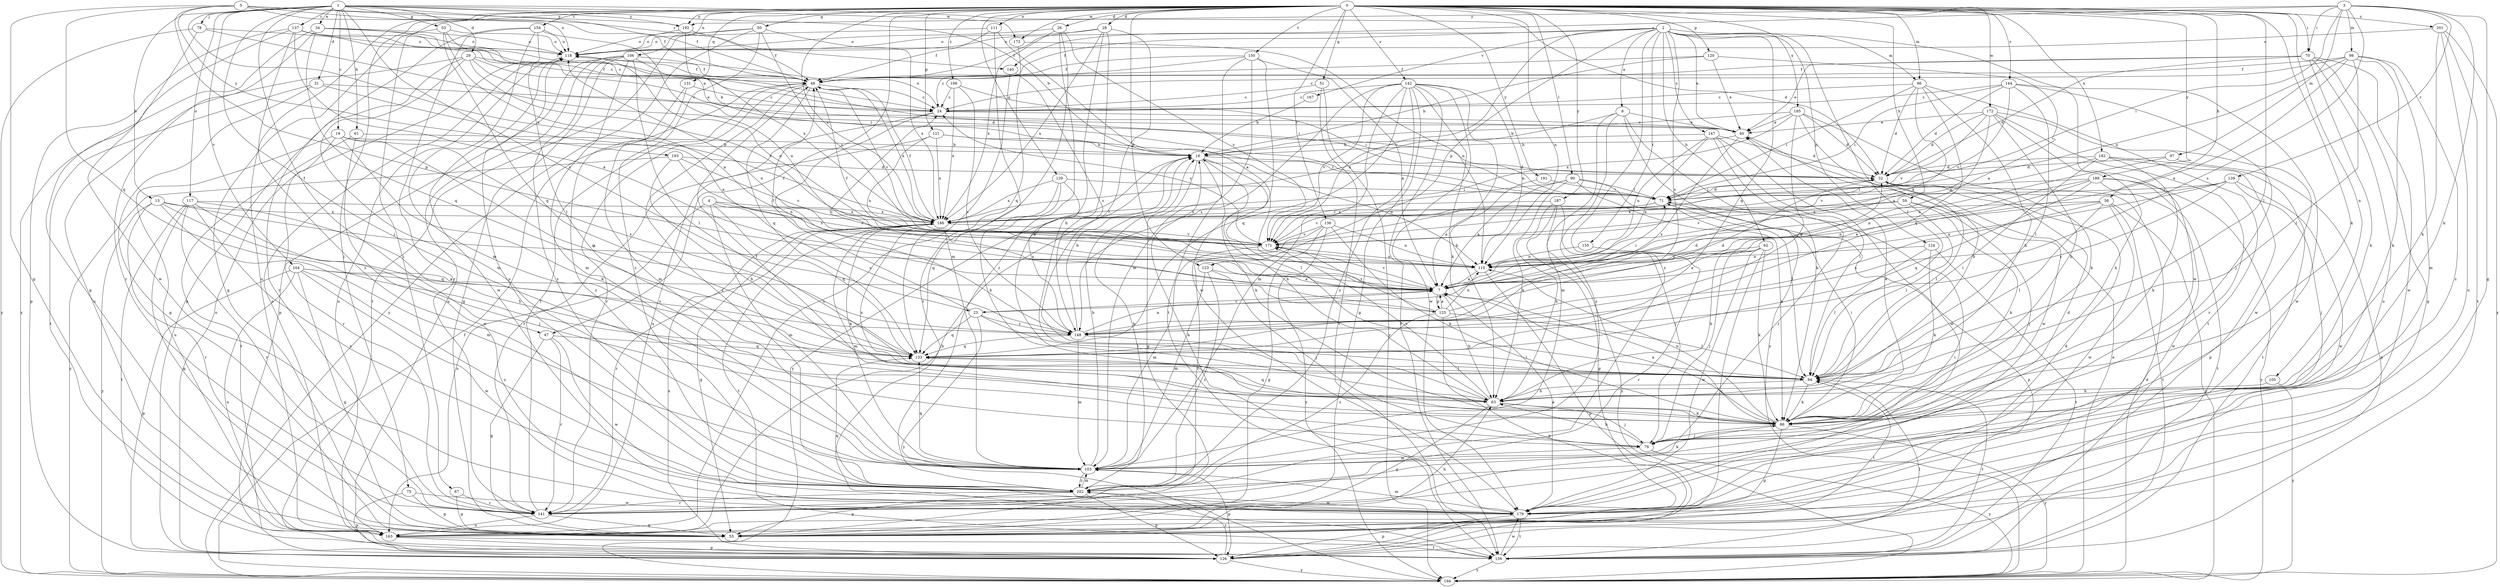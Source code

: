 strict digraph  {
0;
1;
2;
3;
4;
5;
6;
7;
13;
16;
19;
23;
24;
26;
28;
29;
31;
32;
34;
40;
47;
48;
50;
51;
53;
55;
56;
59;
61;
62;
63;
67;
70;
71;
75;
78;
79;
86;
90;
94;
96;
97;
98;
103;
105;
106;
110;
111;
117;
118;
120;
121;
123;
124;
125;
126;
129;
131;
133;
136;
137;
139;
140;
141;
142;
144;
147;
148;
150;
154;
155;
156;
163;
164;
167;
171;
172;
173;
179;
182;
185;
186;
187;
189;
191;
192;
193;
194;
198;
201;
202;
0 -> 26  [label=d];
0 -> 28  [label=d];
0 -> 47  [label=f];
0 -> 50  [label=g];
0 -> 51  [label=g];
0 -> 56  [label=h];
0 -> 59  [label=h];
0 -> 67  [label=i];
0 -> 70  [label=i];
0 -> 75  [label=j];
0 -> 86  [label=k];
0 -> 90  [label=l];
0 -> 94  [label=l];
0 -> 96  [label=m];
0 -> 105  [label=n];
0 -> 106  [label=n];
0 -> 110  [label=n];
0 -> 111  [label=o];
0 -> 120  [label=p];
0 -> 121  [label=p];
0 -> 123  [label=p];
0 -> 129  [label=q];
0 -> 131  [label=q];
0 -> 136  [label=r];
0 -> 142  [label=s];
0 -> 144  [label=s];
0 -> 150  [label=t];
0 -> 154  [label=t];
0 -> 163  [label=u];
0 -> 172  [label=w];
0 -> 173  [label=w];
0 -> 182  [label=x];
0 -> 185  [label=x];
0 -> 186  [label=x];
0 -> 187  [label=y];
0 -> 189  [label=y];
0 -> 191  [label=y];
0 -> 192  [label=y];
0 -> 198  [label=z];
0 -> 201  [label=z];
1 -> 13  [label=b];
1 -> 16  [label=b];
1 -> 19  [label=c];
1 -> 23  [label=c];
1 -> 29  [label=d];
1 -> 31  [label=d];
1 -> 32  [label=d];
1 -> 34  [label=e];
1 -> 47  [label=f];
1 -> 48  [label=f];
1 -> 53  [label=g];
1 -> 61  [label=h];
1 -> 78  [label=j];
1 -> 79  [label=j];
1 -> 117  [label=o];
1 -> 137  [label=r];
1 -> 164  [label=v];
1 -> 173  [label=w];
1 -> 186  [label=x];
1 -> 192  [label=y];
2 -> 6  [label=a];
2 -> 40  [label=e];
2 -> 48  [label=f];
2 -> 62  [label=h];
2 -> 94  [label=l];
2 -> 96  [label=m];
2 -> 118  [label=o];
2 -> 123  [label=p];
2 -> 124  [label=p];
2 -> 133  [label=q];
2 -> 147  [label=s];
2 -> 148  [label=s];
2 -> 155  [label=t];
2 -> 167  [label=v];
2 -> 171  [label=v];
2 -> 179  [label=w];
2 -> 202  [label=z];
3 -> 55  [label=g];
3 -> 70  [label=i];
3 -> 71  [label=i];
3 -> 86  [label=k];
3 -> 97  [label=m];
3 -> 98  [label=m];
3 -> 139  [label=r];
3 -> 140  [label=r];
3 -> 148  [label=s];
3 -> 192  [label=y];
4 -> 103  [label=m];
4 -> 133  [label=q];
4 -> 148  [label=s];
4 -> 163  [label=u];
4 -> 171  [label=v];
4 -> 186  [label=x];
5 -> 48  [label=f];
5 -> 55  [label=g];
5 -> 118  [label=o];
5 -> 125  [label=p];
5 -> 133  [label=q];
5 -> 140  [label=r];
5 -> 192  [label=y];
5 -> 193  [label=y];
6 -> 40  [label=e];
6 -> 86  [label=k];
6 -> 103  [label=m];
6 -> 186  [label=x];
6 -> 194  [label=y];
6 -> 202  [label=z];
7 -> 23  [label=c];
7 -> 63  [label=h];
7 -> 71  [label=i];
7 -> 118  [label=o];
7 -> 125  [label=p];
7 -> 171  [label=v];
13 -> 7  [label=a];
13 -> 103  [label=m];
13 -> 133  [label=q];
13 -> 141  [label=r];
13 -> 186  [label=x];
13 -> 194  [label=y];
16 -> 32  [label=d];
16 -> 55  [label=g];
16 -> 86  [label=k];
16 -> 94  [label=l];
16 -> 110  [label=n];
16 -> 194  [label=y];
19 -> 16  [label=b];
19 -> 86  [label=k];
19 -> 133  [label=q];
19 -> 141  [label=r];
19 -> 148  [label=s];
19 -> 163  [label=u];
23 -> 32  [label=d];
23 -> 48  [label=f];
23 -> 94  [label=l];
23 -> 133  [label=q];
23 -> 148  [label=s];
23 -> 194  [label=y];
24 -> 40  [label=e];
24 -> 118  [label=o];
24 -> 148  [label=s];
24 -> 163  [label=u];
26 -> 118  [label=o];
26 -> 156  [label=t];
26 -> 171  [label=v];
26 -> 186  [label=x];
26 -> 202  [label=z];
28 -> 48  [label=f];
28 -> 63  [label=h];
28 -> 86  [label=k];
28 -> 94  [label=l];
28 -> 118  [label=o];
28 -> 186  [label=x];
29 -> 32  [label=d];
29 -> 40  [label=e];
29 -> 48  [label=f];
29 -> 103  [label=m];
29 -> 141  [label=r];
29 -> 163  [label=u];
29 -> 171  [label=v];
31 -> 7  [label=a];
31 -> 24  [label=c];
31 -> 55  [label=g];
31 -> 156  [label=t];
32 -> 71  [label=i];
32 -> 94  [label=l];
34 -> 24  [label=c];
34 -> 48  [label=f];
34 -> 118  [label=o];
34 -> 133  [label=q];
34 -> 141  [label=r];
34 -> 194  [label=y];
40 -> 16  [label=b];
40 -> 148  [label=s];
40 -> 179  [label=w];
47 -> 55  [label=g];
47 -> 133  [label=q];
47 -> 141  [label=r];
47 -> 179  [label=w];
48 -> 24  [label=c];
48 -> 133  [label=q];
48 -> 141  [label=r];
48 -> 171  [label=v];
48 -> 186  [label=x];
48 -> 202  [label=z];
50 -> 118  [label=o];
50 -> 156  [label=t];
50 -> 171  [label=v];
50 -> 186  [label=x];
50 -> 194  [label=y];
50 -> 202  [label=z];
51 -> 24  [label=c];
51 -> 156  [label=t];
51 -> 194  [label=y];
53 -> 7  [label=a];
53 -> 16  [label=b];
53 -> 55  [label=g];
53 -> 118  [label=o];
53 -> 133  [label=q];
55 -> 63  [label=h];
55 -> 94  [label=l];
56 -> 94  [label=l];
56 -> 110  [label=n];
56 -> 148  [label=s];
56 -> 156  [label=t];
56 -> 179  [label=w];
56 -> 186  [label=x];
56 -> 194  [label=y];
59 -> 79  [label=j];
59 -> 86  [label=k];
59 -> 94  [label=l];
59 -> 171  [label=v];
59 -> 186  [label=x];
61 -> 16  [label=b];
61 -> 156  [label=t];
61 -> 179  [label=w];
62 -> 7  [label=a];
62 -> 63  [label=h];
62 -> 79  [label=j];
62 -> 86  [label=k];
62 -> 110  [label=n];
62 -> 163  [label=u];
62 -> 179  [label=w];
63 -> 16  [label=b];
63 -> 55  [label=g];
63 -> 79  [label=j];
63 -> 86  [label=k];
63 -> 133  [label=q];
63 -> 171  [label=v];
63 -> 186  [label=x];
67 -> 55  [label=g];
67 -> 141  [label=r];
70 -> 32  [label=d];
70 -> 40  [label=e];
70 -> 48  [label=f];
70 -> 55  [label=g];
70 -> 86  [label=k];
70 -> 163  [label=u];
70 -> 179  [label=w];
71 -> 32  [label=d];
71 -> 126  [label=p];
71 -> 171  [label=v];
71 -> 186  [label=x];
75 -> 55  [label=g];
75 -> 126  [label=p];
75 -> 179  [label=w];
78 -> 71  [label=i];
78 -> 118  [label=o];
78 -> 179  [label=w];
78 -> 194  [label=y];
79 -> 32  [label=d];
79 -> 63  [label=h];
79 -> 103  [label=m];
79 -> 194  [label=y];
86 -> 7  [label=a];
86 -> 40  [label=e];
86 -> 48  [label=f];
86 -> 55  [label=g];
86 -> 71  [label=i];
86 -> 79  [label=j];
86 -> 110  [label=n];
86 -> 194  [label=y];
90 -> 7  [label=a];
90 -> 63  [label=h];
90 -> 71  [label=i];
90 -> 86  [label=k];
90 -> 94  [label=l];
90 -> 171  [label=v];
94 -> 63  [label=h];
94 -> 86  [label=k];
94 -> 156  [label=t];
96 -> 7  [label=a];
96 -> 24  [label=c];
96 -> 32  [label=d];
96 -> 63  [label=h];
96 -> 71  [label=i];
96 -> 133  [label=q];
96 -> 156  [label=t];
97 -> 32  [label=d];
97 -> 110  [label=n];
97 -> 126  [label=p];
98 -> 7  [label=a];
98 -> 24  [label=c];
98 -> 48  [label=f];
98 -> 86  [label=k];
98 -> 94  [label=l];
98 -> 103  [label=m];
98 -> 186  [label=x];
98 -> 202  [label=z];
103 -> 16  [label=b];
103 -> 86  [label=k];
103 -> 126  [label=p];
103 -> 133  [label=q];
103 -> 202  [label=z];
105 -> 63  [label=h];
105 -> 194  [label=y];
106 -> 48  [label=f];
106 -> 55  [label=g];
106 -> 71  [label=i];
106 -> 94  [label=l];
106 -> 103  [label=m];
106 -> 126  [label=p];
106 -> 163  [label=u];
106 -> 202  [label=z];
110 -> 7  [label=a];
110 -> 48  [label=f];
110 -> 126  [label=p];
111 -> 7  [label=a];
111 -> 48  [label=f];
111 -> 103  [label=m];
111 -> 118  [label=o];
117 -> 55  [label=g];
117 -> 63  [label=h];
117 -> 79  [label=j];
117 -> 141  [label=r];
117 -> 156  [label=t];
117 -> 186  [label=x];
117 -> 202  [label=z];
118 -> 48  [label=f];
118 -> 163  [label=u];
118 -> 179  [label=w];
120 -> 7  [label=a];
120 -> 16  [label=b];
120 -> 40  [label=e];
120 -> 48  [label=f];
121 -> 16  [label=b];
121 -> 71  [label=i];
121 -> 110  [label=n];
121 -> 141  [label=r];
121 -> 186  [label=x];
123 -> 7  [label=a];
123 -> 79  [label=j];
123 -> 103  [label=m];
123 -> 202  [label=z];
124 -> 86  [label=k];
124 -> 94  [label=l];
124 -> 110  [label=n];
124 -> 156  [label=t];
125 -> 7  [label=a];
125 -> 24  [label=c];
125 -> 32  [label=d];
125 -> 94  [label=l];
125 -> 110  [label=n];
125 -> 126  [label=p];
125 -> 171  [label=v];
125 -> 202  [label=z];
126 -> 118  [label=o];
126 -> 186  [label=x];
126 -> 194  [label=y];
126 -> 202  [label=z];
129 -> 63  [label=h];
129 -> 71  [label=i];
129 -> 133  [label=q];
129 -> 148  [label=s];
129 -> 186  [label=x];
131 -> 24  [label=c];
131 -> 103  [label=m];
131 -> 202  [label=z];
133 -> 94  [label=l];
136 -> 55  [label=g];
136 -> 86  [label=k];
136 -> 110  [label=n];
136 -> 141  [label=r];
136 -> 171  [label=v];
136 -> 194  [label=y];
137 -> 7  [label=a];
137 -> 24  [label=c];
137 -> 40  [label=e];
137 -> 55  [label=g];
137 -> 118  [label=o];
137 -> 126  [label=p];
137 -> 202  [label=z];
139 -> 7  [label=a];
139 -> 71  [label=i];
139 -> 79  [label=j];
139 -> 148  [label=s];
139 -> 179  [label=w];
139 -> 186  [label=x];
140 -> 148  [label=s];
140 -> 163  [label=u];
141 -> 48  [label=f];
141 -> 55  [label=g];
141 -> 71  [label=i];
141 -> 163  [label=u];
142 -> 24  [label=c];
142 -> 55  [label=g];
142 -> 63  [label=h];
142 -> 86  [label=k];
142 -> 103  [label=m];
142 -> 110  [label=n];
142 -> 133  [label=q];
142 -> 148  [label=s];
142 -> 156  [label=t];
142 -> 171  [label=v];
142 -> 179  [label=w];
142 -> 202  [label=z];
144 -> 24  [label=c];
144 -> 32  [label=d];
144 -> 71  [label=i];
144 -> 79  [label=j];
144 -> 94  [label=l];
144 -> 171  [label=v];
144 -> 179  [label=w];
147 -> 7  [label=a];
147 -> 16  [label=b];
147 -> 32  [label=d];
147 -> 94  [label=l];
147 -> 110  [label=n];
147 -> 141  [label=r];
147 -> 179  [label=w];
148 -> 7  [label=a];
148 -> 16  [label=b];
148 -> 94  [label=l];
148 -> 103  [label=m];
148 -> 133  [label=q];
150 -> 7  [label=a];
150 -> 24  [label=c];
150 -> 48  [label=f];
150 -> 103  [label=m];
150 -> 156  [label=t];
150 -> 179  [label=w];
154 -> 94  [label=l];
154 -> 103  [label=m];
154 -> 110  [label=n];
154 -> 118  [label=o];
154 -> 126  [label=p];
154 -> 141  [label=r];
155 -> 110  [label=n];
155 -> 141  [label=r];
156 -> 94  [label=l];
156 -> 179  [label=w];
156 -> 194  [label=y];
163 -> 16  [label=b];
163 -> 118  [label=o];
163 -> 126  [label=p];
163 -> 156  [label=t];
164 -> 7  [label=a];
164 -> 55  [label=g];
164 -> 126  [label=p];
164 -> 148  [label=s];
164 -> 163  [label=u];
164 -> 179  [label=w];
164 -> 202  [label=z];
167 -> 16  [label=b];
171 -> 24  [label=c];
171 -> 103  [label=m];
171 -> 110  [label=n];
171 -> 118  [label=o];
172 -> 32  [label=d];
172 -> 40  [label=e];
172 -> 63  [label=h];
172 -> 86  [label=k];
172 -> 110  [label=n];
172 -> 141  [label=r];
172 -> 171  [label=v];
172 -> 179  [label=w];
173 -> 110  [label=n];
173 -> 133  [label=q];
179 -> 7  [label=a];
179 -> 16  [label=b];
179 -> 32  [label=d];
179 -> 103  [label=m];
179 -> 126  [label=p];
179 -> 133  [label=q];
179 -> 156  [label=t];
182 -> 32  [label=d];
182 -> 86  [label=k];
182 -> 94  [label=l];
182 -> 126  [label=p];
182 -> 156  [label=t];
182 -> 171  [label=v];
185 -> 16  [label=b];
185 -> 32  [label=d];
185 -> 40  [label=e];
185 -> 63  [label=h];
185 -> 86  [label=k];
185 -> 133  [label=q];
185 -> 186  [label=x];
186 -> 48  [label=f];
186 -> 55  [label=g];
186 -> 86  [label=k];
186 -> 103  [label=m];
186 -> 141  [label=r];
186 -> 156  [label=t];
186 -> 171  [label=v];
187 -> 55  [label=g];
187 -> 63  [label=h];
187 -> 79  [label=j];
187 -> 186  [label=x];
187 -> 194  [label=y];
189 -> 7  [label=a];
189 -> 71  [label=i];
189 -> 110  [label=n];
189 -> 133  [label=q];
189 -> 156  [label=t];
189 -> 179  [label=w];
189 -> 194  [label=y];
191 -> 7  [label=a];
191 -> 71  [label=i];
192 -> 48  [label=f];
192 -> 118  [label=o];
192 -> 186  [label=x];
193 -> 32  [label=d];
193 -> 63  [label=h];
193 -> 110  [label=n];
193 -> 171  [label=v];
193 -> 194  [label=y];
194 -> 32  [label=d];
194 -> 40  [label=e];
194 -> 48  [label=f];
198 -> 24  [label=c];
198 -> 71  [label=i];
198 -> 148  [label=s];
198 -> 186  [label=x];
201 -> 86  [label=k];
201 -> 118  [label=o];
201 -> 156  [label=t];
201 -> 163  [label=u];
201 -> 194  [label=y];
202 -> 16  [label=b];
202 -> 55  [label=g];
202 -> 103  [label=m];
202 -> 118  [label=o];
202 -> 126  [label=p];
202 -> 141  [label=r];
202 -> 179  [label=w];
}
